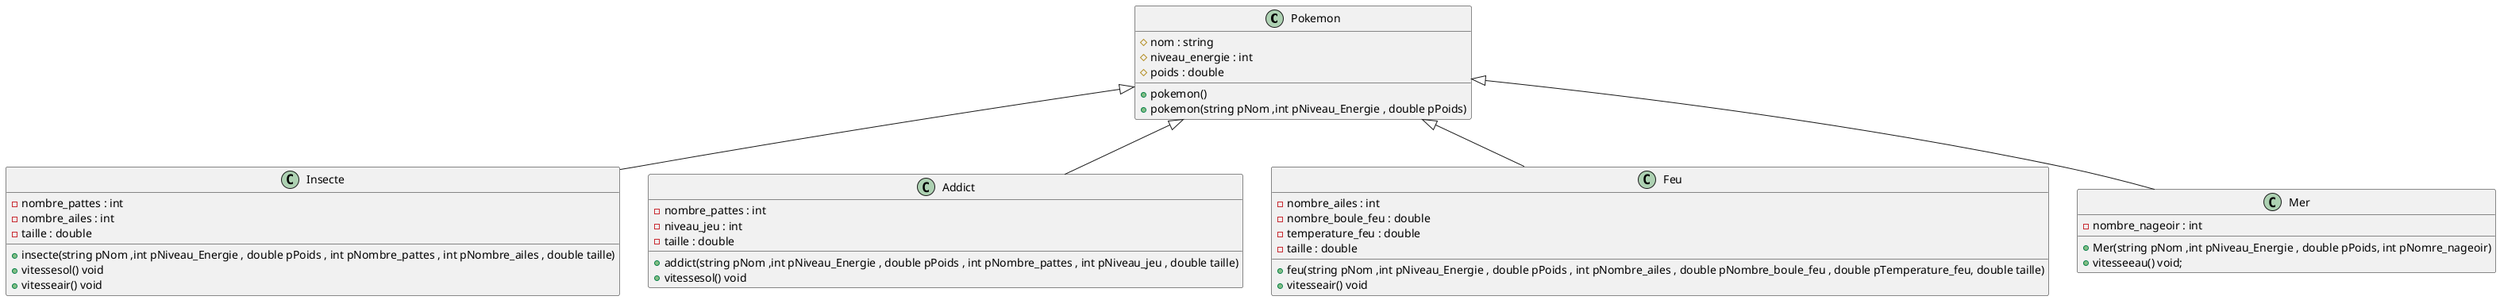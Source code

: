 @startuml
class Pokemon {
# nom : string
# niveau_energie : int
# poids : double

+ pokemon()
+ pokemon(string pNom ,int pNiveau_Energie , double pPoids)
}

class Insecte {
-nombre_pattes : int
-nombre_ailes : int
-taille : double

+ insecte(string pNom ,int pNiveau_Energie , double pPoids , int pNombre_pattes , int pNombre_ailes , double taille)
+ vitessesol() void
+ vitesseair() void
}

class Addict{
-nombre_pattes : int
-niveau_jeu : int
-taille : double

+ addict(string pNom ,int pNiveau_Energie , double pPoids , int pNombre_pattes , int pNiveau_jeu , double taille)
+ vitessesol() void
}

class Feu{
-nombre_ailes : int
-nombre_boule_feu : double
-temperature_feu : double
-taille : double

+ feu(string pNom ,int pNiveau_Energie , double pPoids , int pNombre_ailes , double pNombre_boule_feu , double pTemperature_feu, double taille)
+ vitesseair() void
}

class Mer{
-nombre_nageoir : int

+Mer(string pNom ,int pNiveau_Energie , double pPoids, int pNomre_nageoir)
+vitesseeau() void;
}
Pokemon <|-- Insecte
Pokemon <|-- Mer
Pokemon <|-- Feu
Pokemon <|-- Addict

@enduml